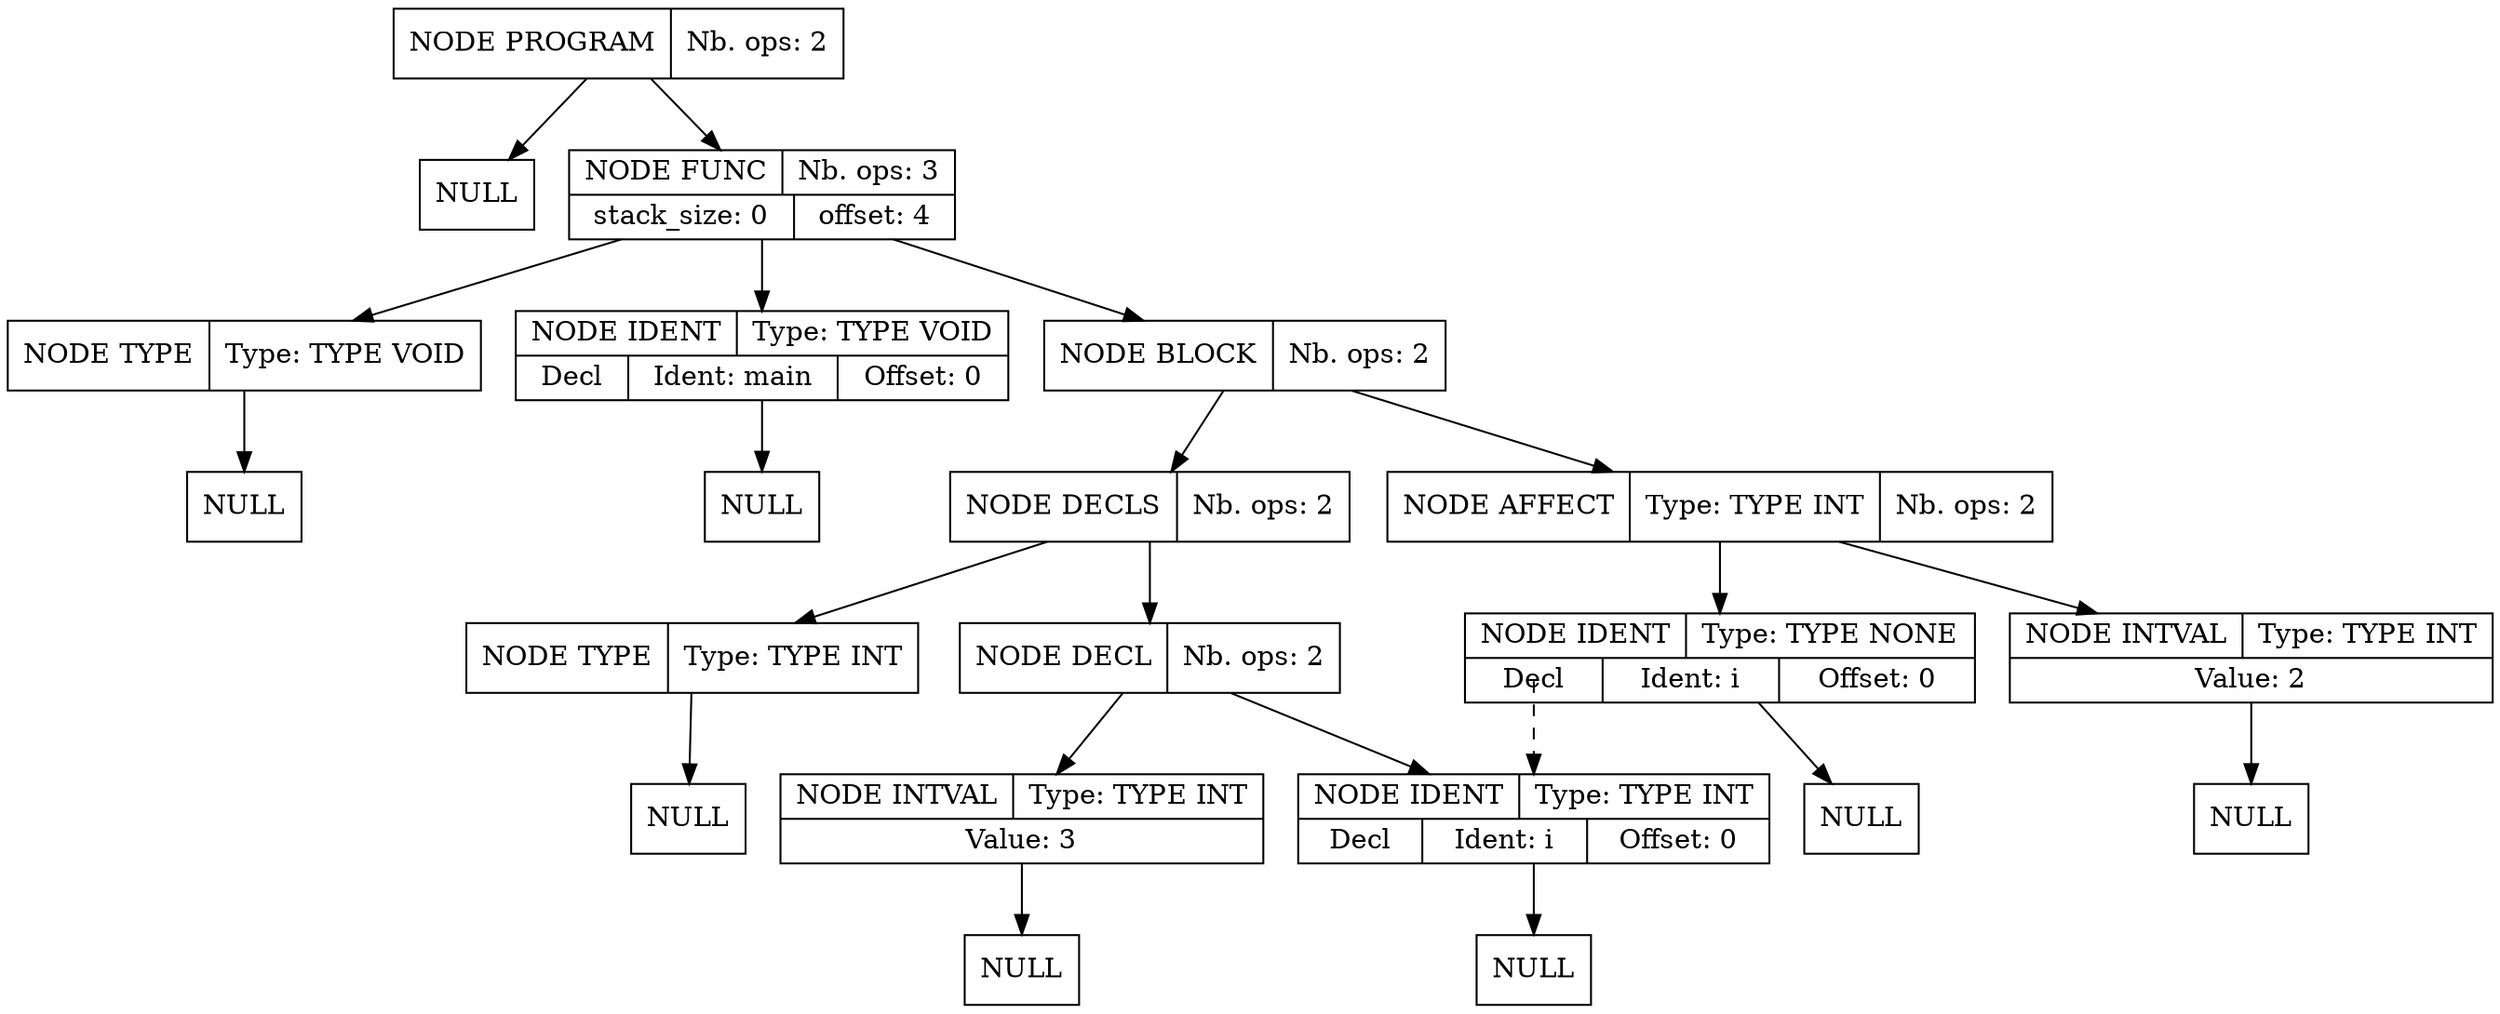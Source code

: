 digraph global_vars {
    N1 [shape=record, label="{{NODE PROGRAM|Nb. ops: 2}}"];
    N2 [shape=record, label="{{NULL}}"];
    edge[tailclip=true];
    N1 -> N2
    N3 [shape=record, label="{{NODE FUNC|Nb. ops: 3}|{stack_size: 0|offset: 4}}"];
    N4 [shape=record, label="{{NODE TYPE|Type: TYPE VOID}}"];
    N5 [shape=record, label="{{NULL}}"];
    edge[tailclip=true];
    N4 -> N5
    edge[tailclip=true];
    N3 -> N4
    N6 [shape=record, label="{{NODE IDENT|Type: TYPE VOID}|{<decl>Decl      |Ident: main|Offset: 0}}"];
    N7 [shape=record, label="{{NULL}}"];
    edge[tailclip=true];
    N6 -> N7
    edge[tailclip=true];
    N3 -> N6
    N8 [shape=record, label="{{NODE BLOCK|Nb. ops: 2}}"];
    N9 [shape=record, label="{{NODE DECLS|Nb. ops: 2}}"];
    N10 [shape=record, label="{{NODE TYPE|Type: TYPE INT}}"];
    N11 [shape=record, label="{{NULL}}"];
    edge[tailclip=true];
    N10 -> N11
    edge[tailclip=true];
    N9 -> N10
    N12 [shape=record, label="{{NODE DECL|Nb. ops: 2}}"];
    N13 [shape=record, label="{{NODE IDENT|Type: TYPE INT}|{<decl>Decl      |Ident: i|Offset: 0}}"];
    N14 [shape=record, label="{{NULL}}"];
    edge[tailclip=true];
    N13 -> N14
    edge[tailclip=true];
    N12 -> N13
    N15 [shape=record, label="{{NODE INTVAL|Type: TYPE INT}|{Value: 3}}"];
    N16 [shape=record, label="{{NULL}}"];
    edge[tailclip=true];
    N15 -> N16
    edge[tailclip=true];
    N12 -> N15
    edge[tailclip=true];
    N9 -> N12
    edge[tailclip=true];
    N8 -> N9
    N17 [shape=record, label="{{NODE AFFECT|Type: TYPE INT|Nb. ops: 2}}"];
    N18 [shape=record, label="{{NODE IDENT|Type: TYPE NONE}|{<decl>Decl      |Ident: i|Offset: 0}}"];
    edge[tailclip=false];
    "N18":decl:c -> "N13" [style=dashed]
    N19 [shape=record, label="{{NULL}}"];
    edge[tailclip=true];
    N18 -> N19
    edge[tailclip=true];
    N17 -> N18
    N20 [shape=record, label="{{NODE INTVAL|Type: TYPE INT}|{Value: 2}}"];
    N21 [shape=record, label="{{NULL}}"];
    edge[tailclip=true];
    N20 -> N21
    edge[tailclip=true];
    N17 -> N20
    edge[tailclip=true];
    N8 -> N17
    edge[tailclip=true];
    N3 -> N8
    edge[tailclip=true];
    N1 -> N3
}